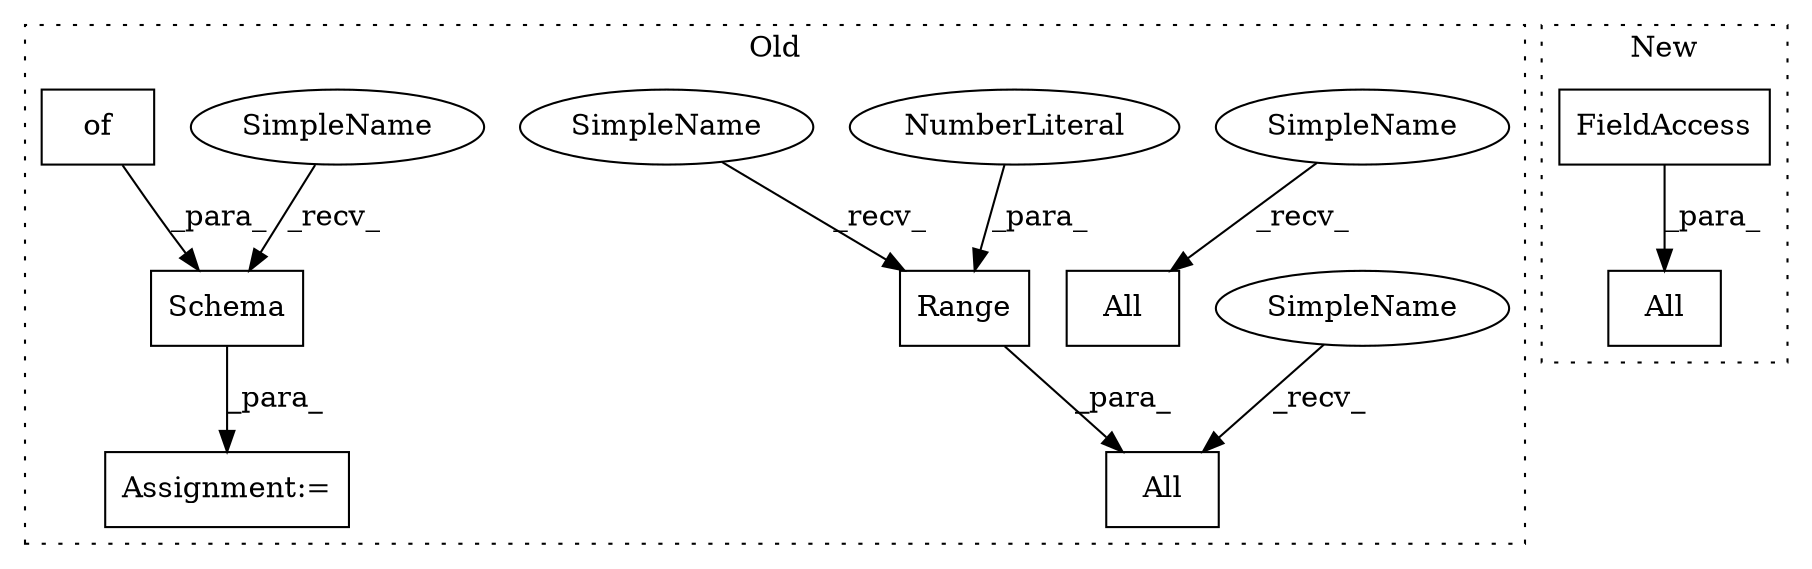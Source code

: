 digraph G {
subgraph cluster0 {
1 [label="Range" a="32" s="2896,2903" l="6,1" shape="box"];
3 [label="All" a="32" s="2858,2904" l="4,1" shape="box"];
4 [label="NumberLiteral" a="34" s="2902" l="1" shape="ellipse"];
5 [label="All" a="32" s="2739,2785" l="4,1" shape="box"];
6 [label="Schema" a="32" s="2155,2267" l="7,1" shape="box"];
8 [label="of" a="32" s="2166,2266" l="3,1" shape="box"];
9 [label="Assignment:=" a="7" s="2143" l="1" shape="box"];
10 [label="SimpleName" a="42" s="2728" l="10" shape="ellipse"];
11 [label="SimpleName" a="42" s="2885" l="10" shape="ellipse"];
12 [label="SimpleName" a="42" s="2847" l="10" shape="ellipse"];
13 [label="SimpleName" a="42" s="2144" l="10" shape="ellipse"];
label = "Old";
style="dotted";
}
subgraph cluster1 {
2 [label="All" a="32" s="4444,4558" l="4,1" shape="box"];
7 [label="FieldAccess" a="22" s="4500" l="13" shape="box"];
label = "New";
style="dotted";
}
1 -> 3 [label="_para_"];
4 -> 1 [label="_para_"];
6 -> 9 [label="_para_"];
7 -> 2 [label="_para_"];
8 -> 6 [label="_para_"];
10 -> 5 [label="_recv_"];
11 -> 1 [label="_recv_"];
12 -> 3 [label="_recv_"];
13 -> 6 [label="_recv_"];
}